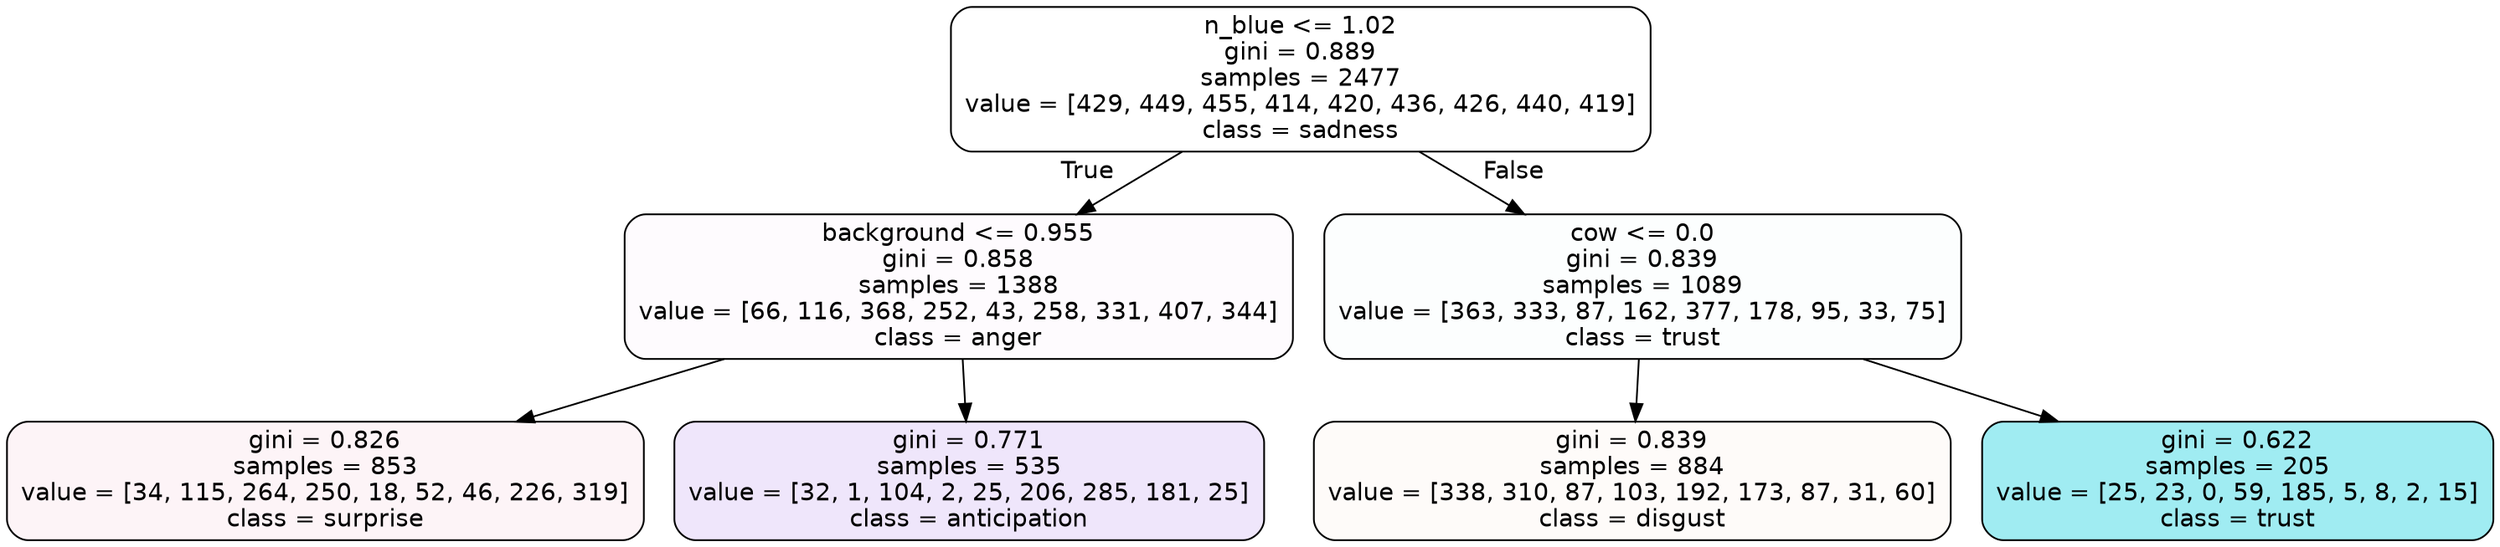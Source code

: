 digraph Tree {
node [shape=box, style="filled, rounded", color="black", fontname=helvetica] ;
edge [fontname=helvetica] ;
0 [label="n_blue <= 1.02\ngini = 0.889\nsamples = 2477\nvalue = [429, 449, 455, 414, 420, 436, 426, 440, 419]\nclass = sadness", fillcolor="#64e53900"] ;
1 [label="background <= 0.955\ngini = 0.858\nsamples = 1388\nvalue = [66, 116, 368, 252, 43, 258, 331, 407, 344]\nclass = anger", fillcolor="#e539d705"] ;
0 -> 1 [labeldistance=2.5, labelangle=45, headlabel="True"] ;
2 [label="gini = 0.826\nsamples = 853\nvalue = [34, 115, 264, 250, 18, 52, 46, 226, 319]\nclass = surprise", fillcolor="#e539640d"] ;
1 -> 2 ;
3 [label="gini = 0.771\nsamples = 535\nvalue = [32, 1, 104, 2, 25, 206, 285, 181, 25]\nclass = anticipation", fillcolor="#8139e51f"] ;
1 -> 3 ;
4 [label="cow <= 0.0\ngini = 0.839\nsamples = 1089\nvalue = [363, 333, 87, 162, 377, 178, 95, 33, 75]\nclass = trust", fillcolor="#39d7e503"] ;
0 -> 4 [labeldistance=2.5, labelangle=-45, headlabel="False"] ;
5 [label="gini = 0.839\nsamples = 884\nvalue = [338, 310, 87, 103, 192, 173, 87, 31, 60]\nclass = disgust", fillcolor="#e5813907"] ;
4 -> 5 ;
6 [label="gini = 0.622\nsamples = 205\nvalue = [25, 23, 0, 59, 185, 5, 8, 2, 15]\nclass = trust", fillcolor="#39d7e57a"] ;
4 -> 6 ;
}